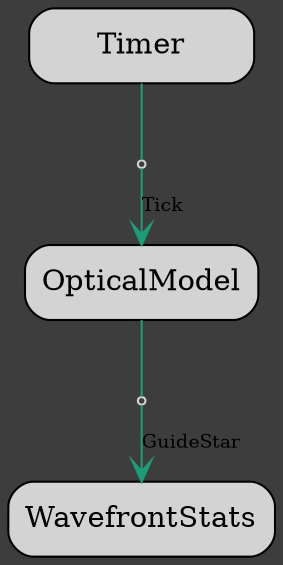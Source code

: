 
digraph  G {
  overlap = scale;
  splines = true;
  bgcolor = gray24;
  {node [shape=box, width=1.5, style="rounded,filled", fillcolor=lightgray]; 7469774414343895686 [label="Timer"]; 18008689406030921926 [label="OpticalModel"]; 516924258849765812 [label="WavefrontStats"];}
  node [shape=point, fillcolor=gray24, color=lightgray];

  /* Outputs */
{
  edge [arrowhead=none,colorscheme=dark28];
  7469774414343895686 -> 3258540324722167673 [color=1];
18008689406030921926 -> 15949852094478809501 [color=1];
}
  /* Inputs */
{
  edge [arrowhead=vee,fontsize=9, fontcolor=lightgray, labelfloat=true,colorscheme=dark28]
  3258540324722167673 -> 18008689406030921926 [label="Tick", color=1];
15949852094478809501 -> 516924258849765812 [label="GuideStar", color=1];
}
}
